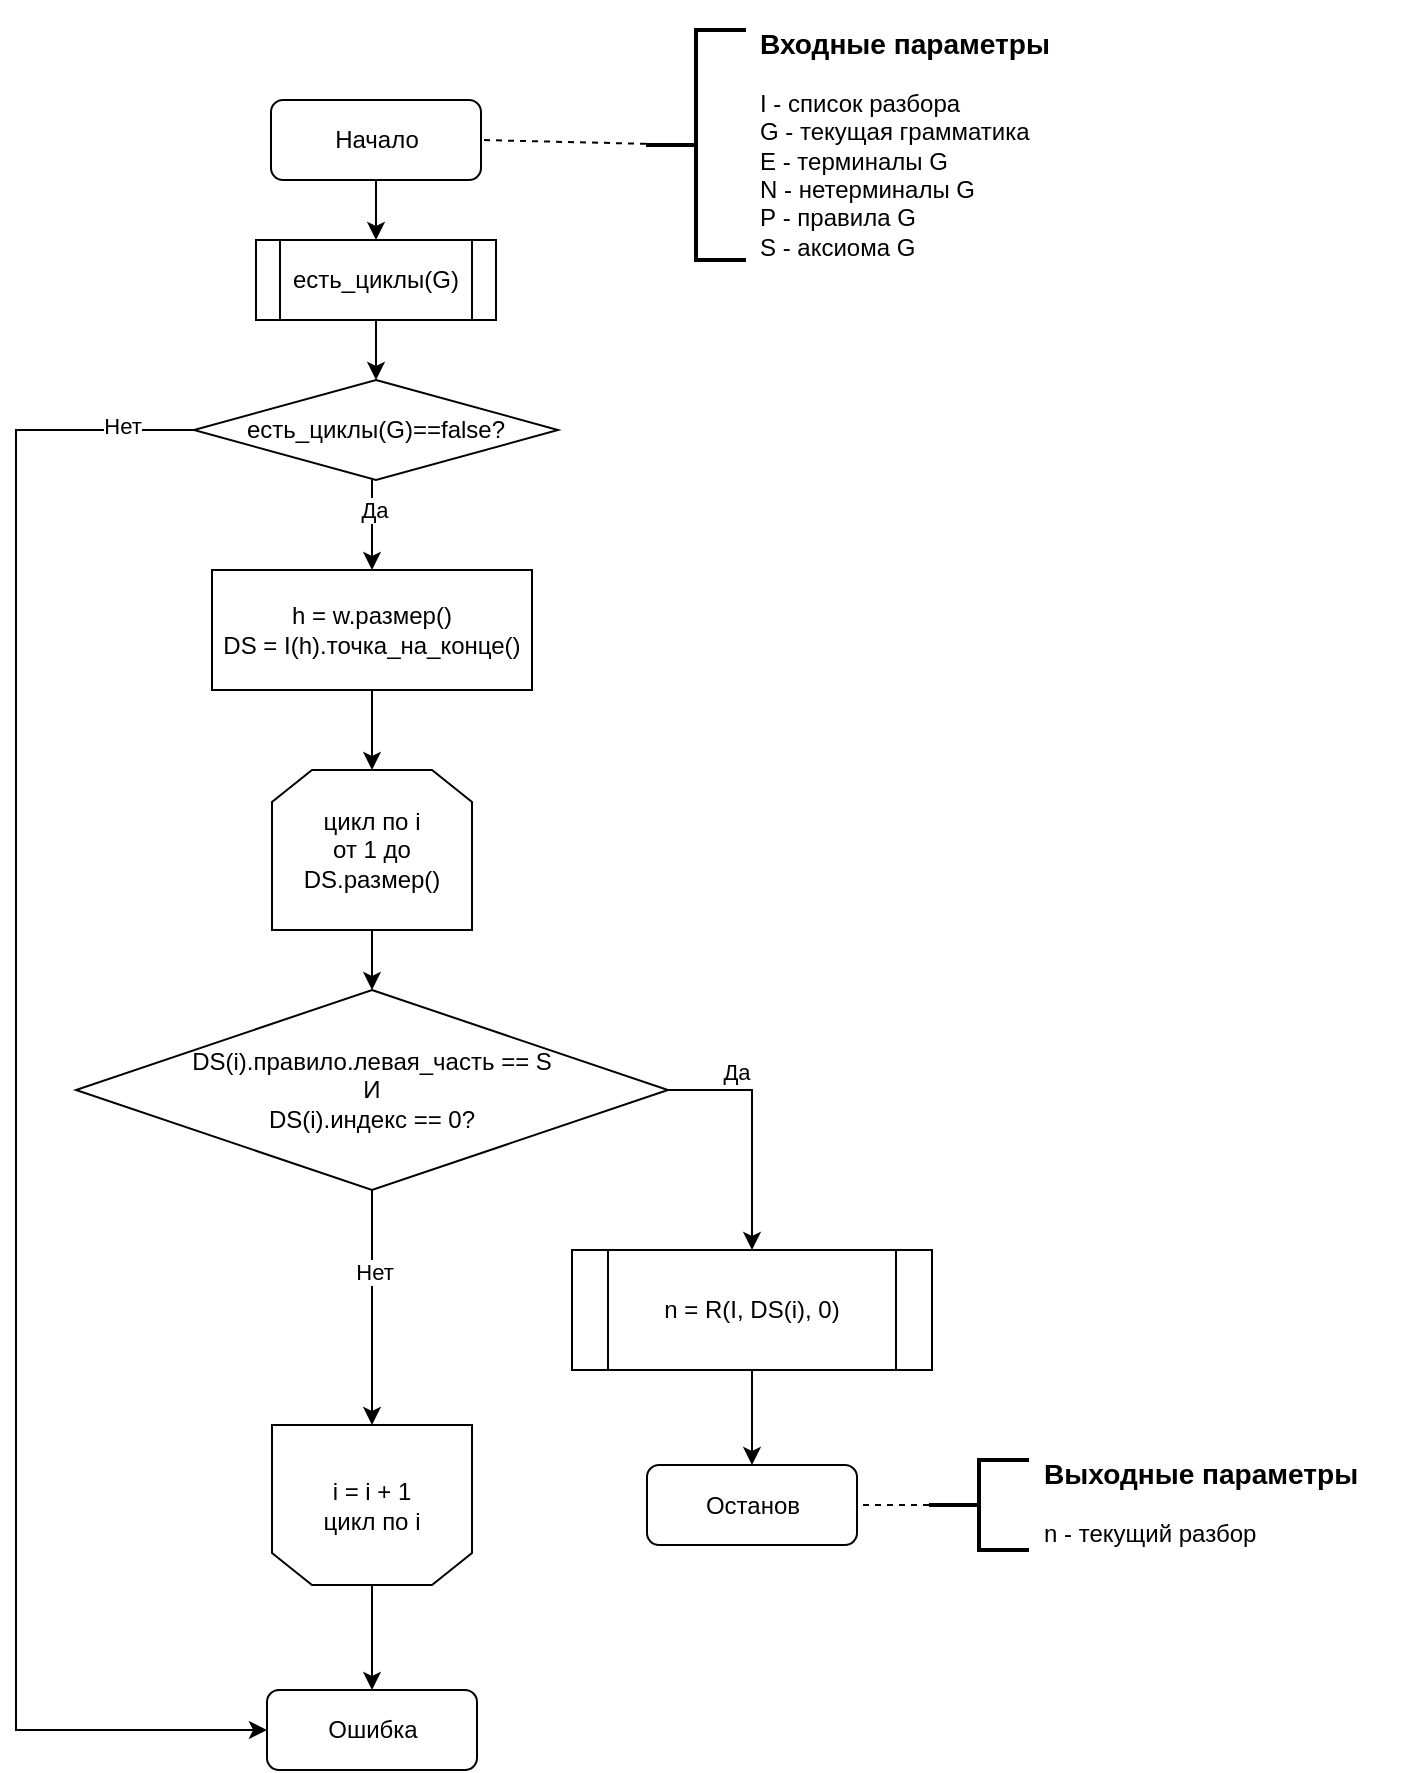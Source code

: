 <mxfile version="13.0.3" type="device"><diagram id="C5RBs43oDa-KdzZeNtuy" name="Page-1"><mxGraphModel dx="1024" dy="592" grid="1" gridSize="10" guides="1" tooltips="1" connect="1" arrows="1" fold="1" page="1" pageScale="1" pageWidth="827" pageHeight="1169" math="0" shadow="0"><root><mxCell id="WIyWlLk6GJQsqaUBKTNV-0"/><mxCell id="WIyWlLk6GJQsqaUBKTNV-1" parent="WIyWlLk6GJQsqaUBKTNV-0"/><mxCell id="bk6b8OsoZTm3rgn-6xDf-8" style="edgeStyle=orthogonalEdgeStyle;rounded=0;orthogonalLoop=1;jettySize=auto;html=1;" edge="1" parent="WIyWlLk6GJQsqaUBKTNV-1" source="bk6b8OsoZTm3rgn-6xDf-0" target="bk6b8OsoZTm3rgn-6xDf-29"><mxGeometry relative="1" as="geometry"><mxPoint x="240.059" y="127.5" as="targetPoint"/></mxGeometry></mxCell><mxCell id="bk6b8OsoZTm3rgn-6xDf-0" value="Начало" style="rounded=1;whiteSpace=wrap;html=1;fontSize=12;glass=0;strokeWidth=1;shadow=0;" vertex="1" parent="WIyWlLk6GJQsqaUBKTNV-1"><mxGeometry x="187.5" y="50" width="105" height="40" as="geometry"/></mxCell><mxCell id="bk6b8OsoZTm3rgn-6xDf-1" style="edgeStyle=none;rounded=0;orthogonalLoop=1;jettySize=auto;html=1;entryX=1;entryY=0.5;entryDx=0;entryDy=0;endArrow=none;endFill=0;dashed=1;" edge="1" parent="WIyWlLk6GJQsqaUBKTNV-1" source="bk6b8OsoZTm3rgn-6xDf-2" target="bk6b8OsoZTm3rgn-6xDf-0"><mxGeometry relative="1" as="geometry"/></mxCell><mxCell id="bk6b8OsoZTm3rgn-6xDf-2" value="" style="strokeWidth=2;html=1;shape=mxgraph.flowchart.annotation_2;align=left;labelPosition=right;pointerEvents=1;" vertex="1" parent="WIyWlLk6GJQsqaUBKTNV-1"><mxGeometry x="375" y="15" width="50" height="115" as="geometry"/></mxCell><mxCell id="bk6b8OsoZTm3rgn-6xDf-3" value="&lt;h3&gt;Входные параметры&lt;/h3&gt;&lt;p&gt;&lt;span style=&quot;text-align: center&quot;&gt;I - список разбора&amp;nbsp;&lt;/span&gt;&lt;span style=&quot;text-align: center&quot;&gt;&lt;br&gt;&lt;/span&gt;&lt;span style=&quot;text-align: center&quot;&gt;G - текущая грамматика&lt;/span&gt;&lt;span style=&quot;text-align: center&quot;&gt;&lt;br&gt;E - терминалы G&lt;br&gt;N - нетерминалы G&lt;br&gt;Р - правила G&lt;br&gt;&lt;/span&gt;&lt;span style=&quot;text-align: center&quot;&gt;S - аксиома G&lt;br&gt;&lt;/span&gt;&lt;/p&gt;" style="text;html=1;strokeColor=none;fillColor=none;spacing=5;spacingTop=-20;whiteSpace=wrap;overflow=hidden;rounded=0;" vertex="1" parent="WIyWlLk6GJQsqaUBKTNV-1"><mxGeometry x="427" y="10" width="190" height="120" as="geometry"/></mxCell><mxCell id="bk6b8OsoZTm3rgn-6xDf-13" style="edgeStyle=orthogonalEdgeStyle;rounded=0;orthogonalLoop=1;jettySize=auto;html=1;exitX=1;exitY=0.5;exitDx=0;exitDy=0;" edge="1" parent="WIyWlLk6GJQsqaUBKTNV-1" source="bk6b8OsoZTm3rgn-6xDf-4" target="bk6b8OsoZTm3rgn-6xDf-11"><mxGeometry relative="1" as="geometry"><mxPoint x="428" y="595" as="targetPoint"/><Array as="points"><mxPoint x="428" y="545"/></Array></mxGeometry></mxCell><mxCell id="bk6b8OsoZTm3rgn-6xDf-22" value="Да" style="edgeLabel;html=1;align=center;verticalAlign=middle;resizable=0;points=[];" vertex="1" connectable="0" parent="bk6b8OsoZTm3rgn-6xDf-13"><mxGeometry x="-0.276" y="-1" relative="1" as="geometry"><mxPoint x="-6.94" y="-11" as="offset"/></mxGeometry></mxCell><mxCell id="bk6b8OsoZTm3rgn-6xDf-21" style="edgeStyle=orthogonalEdgeStyle;rounded=0;orthogonalLoop=1;jettySize=auto;html=1;entryX=0.5;entryY=1;entryDx=0;entryDy=0;" edge="1" parent="WIyWlLk6GJQsqaUBKTNV-1" source="bk6b8OsoZTm3rgn-6xDf-4" target="bk6b8OsoZTm3rgn-6xDf-7"><mxGeometry relative="1" as="geometry"/></mxCell><mxCell id="bk6b8OsoZTm3rgn-6xDf-24" value="Нет" style="edgeLabel;html=1;align=center;verticalAlign=middle;resizable=0;points=[];" vertex="1" connectable="0" parent="bk6b8OsoZTm3rgn-6xDf-21"><mxGeometry x="-0.305" y="1" relative="1" as="geometry"><mxPoint as="offset"/></mxGeometry></mxCell><mxCell id="bk6b8OsoZTm3rgn-6xDf-4" value="DS(i).правило.левая_часть == S&lt;br&gt;И&lt;br&gt;DS(i).индекс == 0?" style="rhombus;whiteSpace=wrap;html=1;" vertex="1" parent="WIyWlLk6GJQsqaUBKTNV-1"><mxGeometry x="90" y="495" width="296" height="100" as="geometry"/></mxCell><mxCell id="bk6b8OsoZTm3rgn-6xDf-9" style="edgeStyle=orthogonalEdgeStyle;rounded=0;orthogonalLoop=1;jettySize=auto;html=1;" edge="1" parent="WIyWlLk6GJQsqaUBKTNV-1" source="bk6b8OsoZTm3rgn-6xDf-5" target="bk6b8OsoZTm3rgn-6xDf-6"><mxGeometry relative="1" as="geometry"/></mxCell><mxCell id="bk6b8OsoZTm3rgn-6xDf-5" value="h = w.размер()&lt;br&gt;DS = I(h).точка_на_конце()" style="rounded=0;whiteSpace=wrap;html=1;" vertex="1" parent="WIyWlLk6GJQsqaUBKTNV-1"><mxGeometry x="158" y="285" width="160" height="60" as="geometry"/></mxCell><mxCell id="bk6b8OsoZTm3rgn-6xDf-10" style="edgeStyle=orthogonalEdgeStyle;rounded=0;orthogonalLoop=1;jettySize=auto;html=1;" edge="1" parent="WIyWlLk6GJQsqaUBKTNV-1" source="bk6b8OsoZTm3rgn-6xDf-6" target="bk6b8OsoZTm3rgn-6xDf-4"><mxGeometry relative="1" as="geometry"/></mxCell><mxCell id="bk6b8OsoZTm3rgn-6xDf-6" value="цикл по i&lt;br&gt;от 1 до DS.размер()" style="shape=loopLimit;whiteSpace=wrap;html=1;" vertex="1" parent="WIyWlLk6GJQsqaUBKTNV-1"><mxGeometry x="188" y="385" width="100" height="80" as="geometry"/></mxCell><mxCell id="bk6b8OsoZTm3rgn-6xDf-28" style="edgeStyle=orthogonalEdgeStyle;rounded=0;orthogonalLoop=1;jettySize=auto;html=1;" edge="1" parent="WIyWlLk6GJQsqaUBKTNV-1" source="bk6b8OsoZTm3rgn-6xDf-7" target="bk6b8OsoZTm3rgn-6xDf-25"><mxGeometry relative="1" as="geometry"/></mxCell><mxCell id="bk6b8OsoZTm3rgn-6xDf-7" value="i = i + 1&lt;br&gt;цикл по i" style="shape=loopLimit;whiteSpace=wrap;html=1;direction=west;" vertex="1" parent="WIyWlLk6GJQsqaUBKTNV-1"><mxGeometry x="188" y="712.5" width="100" height="80" as="geometry"/></mxCell><mxCell id="bk6b8OsoZTm3rgn-6xDf-15" style="edgeStyle=orthogonalEdgeStyle;rounded=0;orthogonalLoop=1;jettySize=auto;html=1;" edge="1" parent="WIyWlLk6GJQsqaUBKTNV-1" source="bk6b8OsoZTm3rgn-6xDf-11" target="bk6b8OsoZTm3rgn-6xDf-16"><mxGeometry relative="1" as="geometry"><mxPoint x="428" y="765" as="targetPoint"/></mxGeometry></mxCell><mxCell id="bk6b8OsoZTm3rgn-6xDf-11" value="n = R(I, DS(i), 0)" style="shape=process;whiteSpace=wrap;html=1;backgroundOutline=1;" vertex="1" parent="WIyWlLk6GJQsqaUBKTNV-1"><mxGeometry x="338" y="625" width="180" height="60" as="geometry"/></mxCell><mxCell id="bk6b8OsoZTm3rgn-6xDf-16" value="Останов" style="rounded=1;whiteSpace=wrap;html=1;fontSize=12;glass=0;strokeWidth=1;shadow=0;" vertex="1" parent="WIyWlLk6GJQsqaUBKTNV-1"><mxGeometry x="375.5" y="732.5" width="105" height="40" as="geometry"/></mxCell><mxCell id="bk6b8OsoZTm3rgn-6xDf-17" value="" style="strokeWidth=2;html=1;shape=mxgraph.flowchart.annotation_2;align=left;labelPosition=right;pointerEvents=1;" vertex="1" parent="WIyWlLk6GJQsqaUBKTNV-1"><mxGeometry x="516.5" y="730" width="50" height="45" as="geometry"/></mxCell><mxCell id="bk6b8OsoZTm3rgn-6xDf-18" value="&lt;h3&gt;Выходные параметры&lt;/h3&gt;&lt;p&gt;&lt;span style=&quot;text-align: center&quot;&gt;n - текущий разбор&lt;br&gt;&lt;/span&gt;&lt;span style=&quot;text-align: center&quot;&gt;&lt;br&gt;&lt;/span&gt;&lt;/p&gt;" style="text;html=1;strokeColor=none;fillColor=none;spacing=5;spacingTop=-20;whiteSpace=wrap;overflow=hidden;rounded=0;" vertex="1" parent="WIyWlLk6GJQsqaUBKTNV-1"><mxGeometry x="568.5" y="725" width="190" height="60" as="geometry"/></mxCell><mxCell id="bk6b8OsoZTm3rgn-6xDf-19" style="edgeStyle=none;rounded=0;orthogonalLoop=1;jettySize=auto;html=1;entryX=1;entryY=0.5;entryDx=0;entryDy=0;endArrow=none;endFill=0;dashed=1;" edge="1" parent="WIyWlLk6GJQsqaUBKTNV-1" source="bk6b8OsoZTm3rgn-6xDf-17" target="bk6b8OsoZTm3rgn-6xDf-16"><mxGeometry relative="1" as="geometry"><mxPoint x="500.5" y="757.5" as="targetPoint"/></mxGeometry></mxCell><mxCell id="bk6b8OsoZTm3rgn-6xDf-25" value="Ошибка" style="rounded=1;whiteSpace=wrap;html=1;fontSize=12;glass=0;strokeWidth=1;shadow=0;" vertex="1" parent="WIyWlLk6GJQsqaUBKTNV-1"><mxGeometry x="185.5" y="845" width="105" height="40" as="geometry"/></mxCell><mxCell id="bk6b8OsoZTm3rgn-6xDf-36" style="edgeStyle=orthogonalEdgeStyle;rounded=0;orthogonalLoop=1;jettySize=auto;html=1;" edge="1" parent="WIyWlLk6GJQsqaUBKTNV-1" source="bk6b8OsoZTm3rgn-6xDf-29" target="bk6b8OsoZTm3rgn-6xDf-31"><mxGeometry relative="1" as="geometry"/></mxCell><mxCell id="bk6b8OsoZTm3rgn-6xDf-29" value="есть_циклы(G)" style="shape=process;whiteSpace=wrap;html=1;backgroundOutline=1;" vertex="1" parent="WIyWlLk6GJQsqaUBKTNV-1"><mxGeometry x="180" y="120" width="120" height="40" as="geometry"/></mxCell><mxCell id="bk6b8OsoZTm3rgn-6xDf-32" style="edgeStyle=orthogonalEdgeStyle;rounded=0;orthogonalLoop=1;jettySize=auto;html=1;" edge="1" parent="WIyWlLk6GJQsqaUBKTNV-1" source="bk6b8OsoZTm3rgn-6xDf-31" target="bk6b8OsoZTm3rgn-6xDf-5"><mxGeometry relative="1" as="geometry"><Array as="points"><mxPoint x="238" y="260"/><mxPoint x="238" y="260"/></Array></mxGeometry></mxCell><mxCell id="bk6b8OsoZTm3rgn-6xDf-33" value="Да" style="edgeLabel;html=1;align=center;verticalAlign=middle;resizable=0;points=[];" vertex="1" connectable="0" parent="bk6b8OsoZTm3rgn-6xDf-32"><mxGeometry x="-0.338" y="1" relative="1" as="geometry"><mxPoint as="offset"/></mxGeometry></mxCell><mxCell id="bk6b8OsoZTm3rgn-6xDf-34" style="edgeStyle=orthogonalEdgeStyle;rounded=0;orthogonalLoop=1;jettySize=auto;html=1;entryX=0;entryY=0.5;entryDx=0;entryDy=0;" edge="1" parent="WIyWlLk6GJQsqaUBKTNV-1" source="bk6b8OsoZTm3rgn-6xDf-31" target="bk6b8OsoZTm3rgn-6xDf-25"><mxGeometry relative="1" as="geometry"><mxPoint x="70" y="650" as="targetPoint"/><Array as="points"><mxPoint x="60" y="215"/><mxPoint x="60" y="865"/></Array></mxGeometry></mxCell><mxCell id="bk6b8OsoZTm3rgn-6xDf-35" value="Нет" style="edgeLabel;html=1;align=center;verticalAlign=middle;resizable=0;points=[];" vertex="1" connectable="0" parent="bk6b8OsoZTm3rgn-6xDf-34"><mxGeometry x="-0.917" y="-2" relative="1" as="geometry"><mxPoint as="offset"/></mxGeometry></mxCell><mxCell id="bk6b8OsoZTm3rgn-6xDf-31" value="&lt;span&gt;есть_циклы(G)==false?&lt;/span&gt;" style="rhombus;whiteSpace=wrap;html=1;" vertex="1" parent="WIyWlLk6GJQsqaUBKTNV-1"><mxGeometry x="149" y="190" width="182" height="50" as="geometry"/></mxCell></root></mxGraphModel></diagram></mxfile>